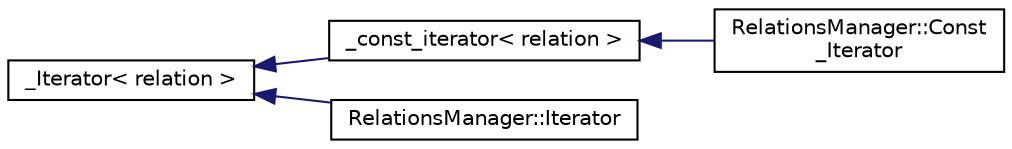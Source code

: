 digraph "Graphical Class Hierarchy"
{
  edge [fontname="Helvetica",fontsize="10",labelfontname="Helvetica",labelfontsize="10"];
  node [fontname="Helvetica",fontsize="10",shape=record];
  rankdir="LR";
  Node1 [label="_Iterator\< relation \>",height=0.2,width=0.4,color="black", fillcolor="white", style="filled",URL="$class__Iterator.html"];
  Node1 -> Node2 [dir="back",color="midnightblue",fontsize="10",style="solid",fontname="Helvetica"];
  Node2 [label="_const_iterator\< relation \>",height=0.2,width=0.4,color="black", fillcolor="white", style="filled",URL="$class__const__iterator.html"];
  Node2 -> Node3 [dir="back",color="midnightblue",fontsize="10",style="solid",fontname="Helvetica"];
  Node3 [label="RelationsManager::Const\l_Iterator",height=0.2,width=0.4,color="black", fillcolor="white", style="filled",URL="$classRelationsManager_1_1Const__Iterator.html"];
  Node1 -> Node4 [dir="back",color="midnightblue",fontsize="10",style="solid",fontname="Helvetica"];
  Node4 [label="RelationsManager::Iterator",height=0.2,width=0.4,color="black", fillcolor="white", style="filled",URL="$classRelationsManager_1_1Iterator.html"];
}
